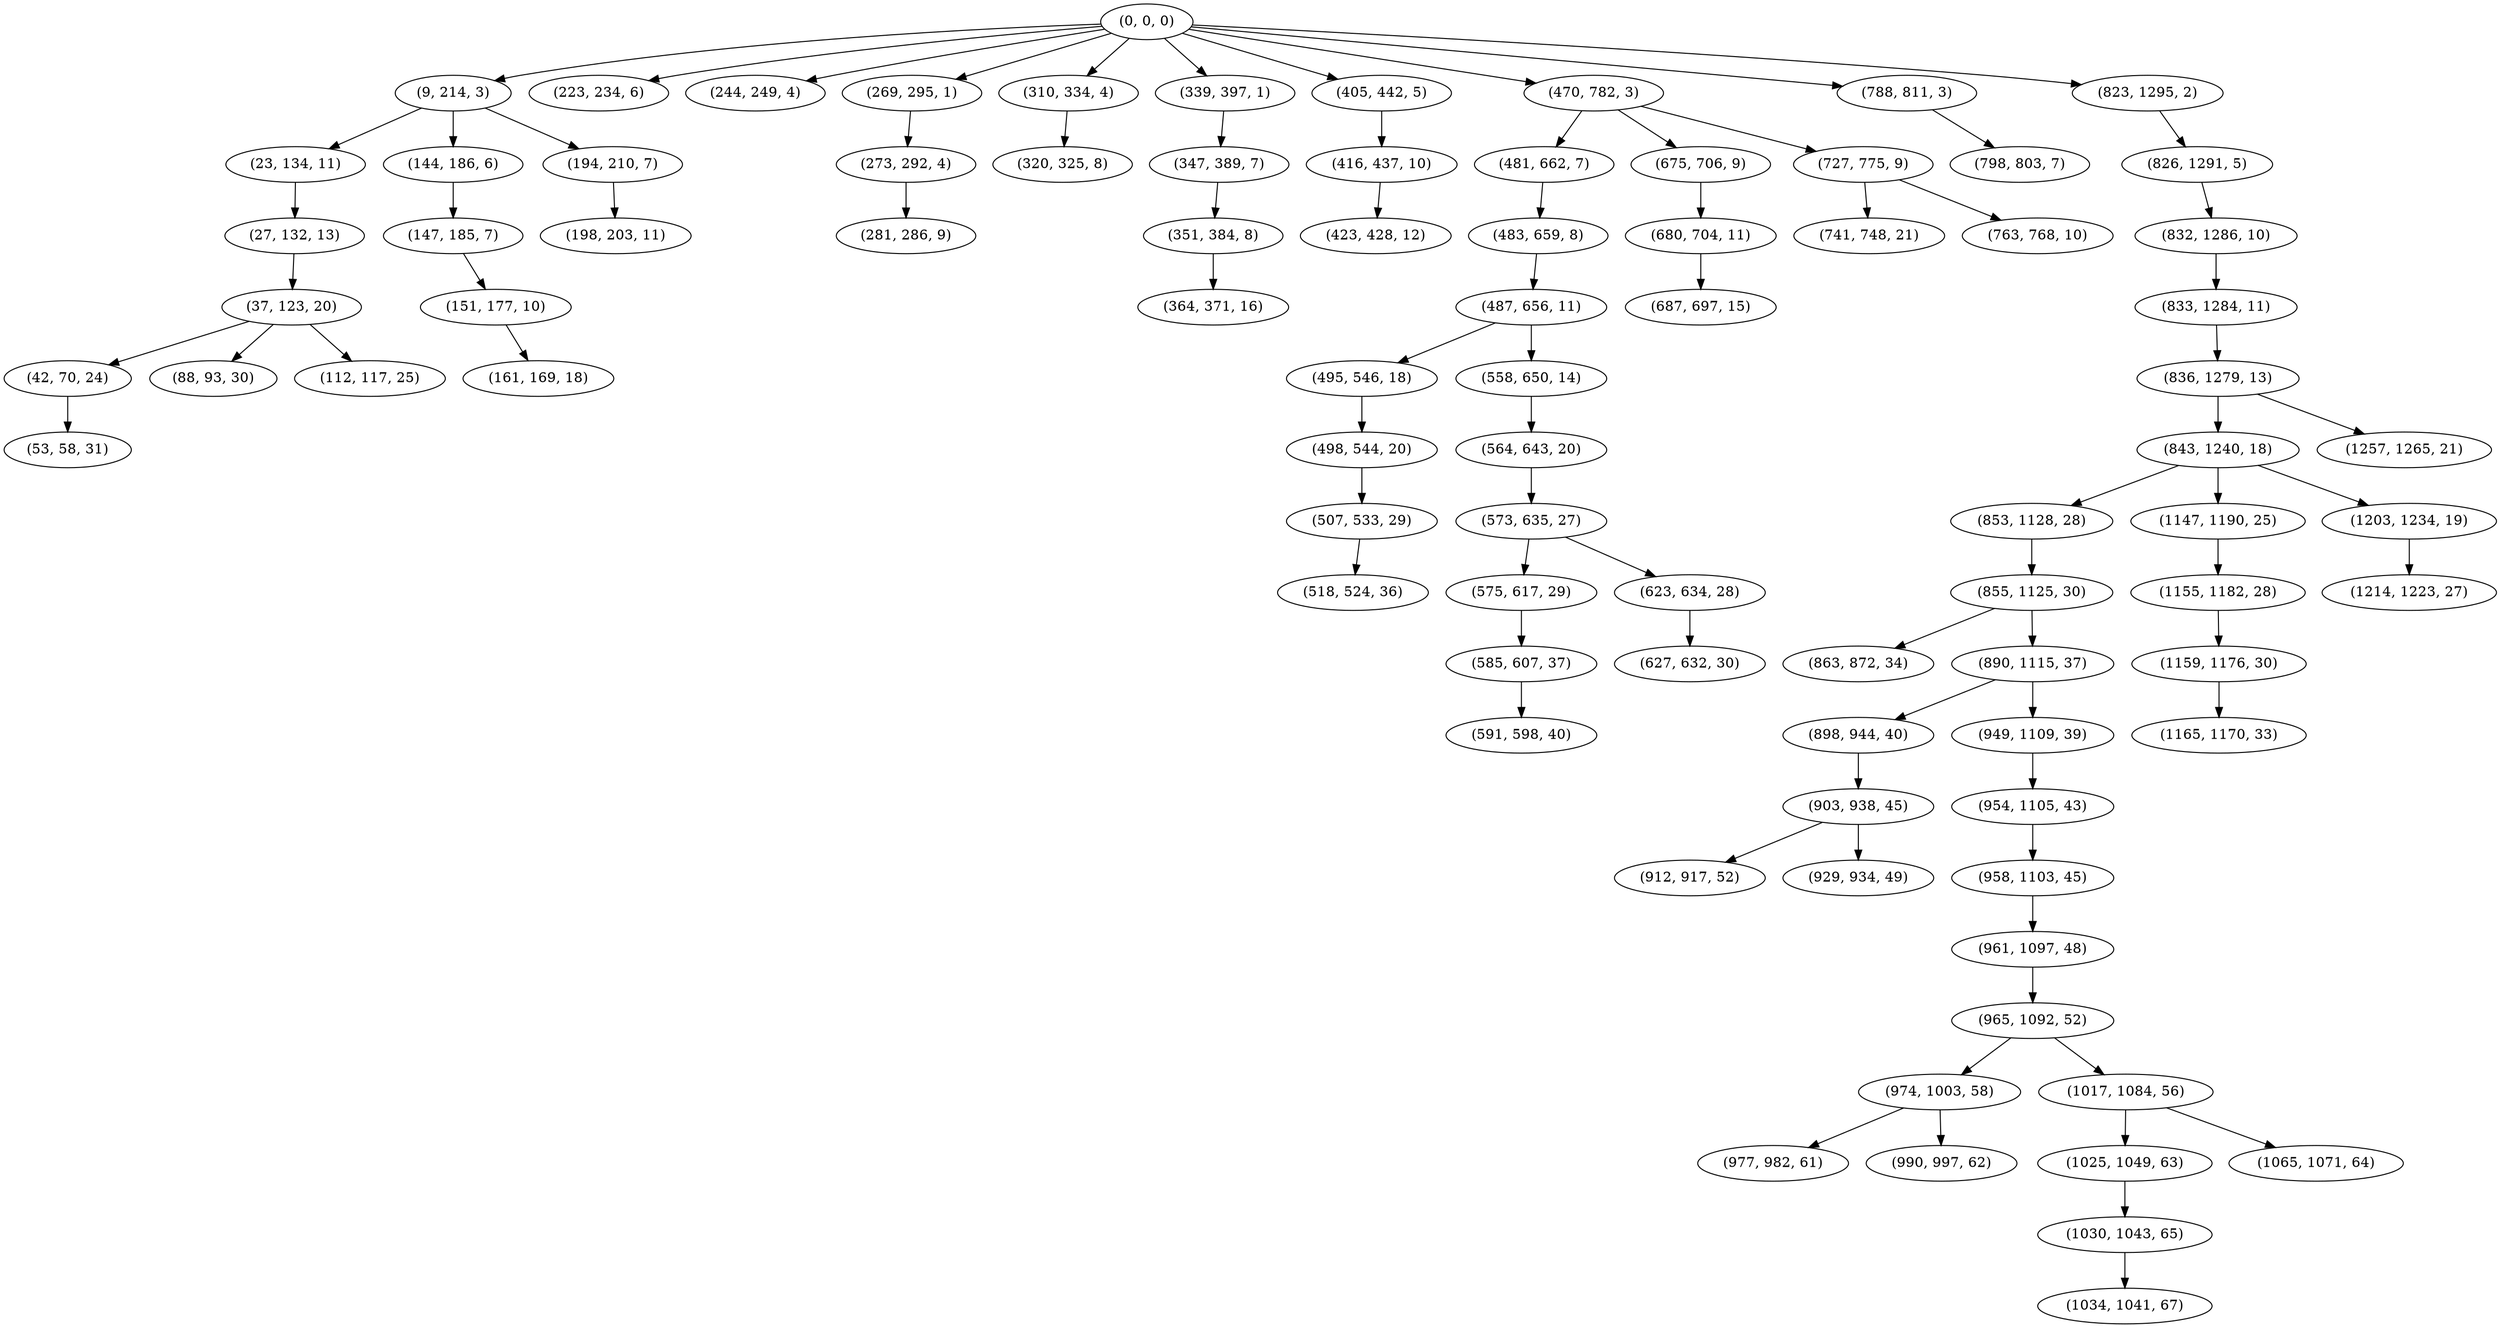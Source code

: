 digraph tree {
    "(0, 0, 0)";
    "(9, 214, 3)";
    "(23, 134, 11)";
    "(27, 132, 13)";
    "(37, 123, 20)";
    "(42, 70, 24)";
    "(53, 58, 31)";
    "(88, 93, 30)";
    "(112, 117, 25)";
    "(144, 186, 6)";
    "(147, 185, 7)";
    "(151, 177, 10)";
    "(161, 169, 18)";
    "(194, 210, 7)";
    "(198, 203, 11)";
    "(223, 234, 6)";
    "(244, 249, 4)";
    "(269, 295, 1)";
    "(273, 292, 4)";
    "(281, 286, 9)";
    "(310, 334, 4)";
    "(320, 325, 8)";
    "(339, 397, 1)";
    "(347, 389, 7)";
    "(351, 384, 8)";
    "(364, 371, 16)";
    "(405, 442, 5)";
    "(416, 437, 10)";
    "(423, 428, 12)";
    "(470, 782, 3)";
    "(481, 662, 7)";
    "(483, 659, 8)";
    "(487, 656, 11)";
    "(495, 546, 18)";
    "(498, 544, 20)";
    "(507, 533, 29)";
    "(518, 524, 36)";
    "(558, 650, 14)";
    "(564, 643, 20)";
    "(573, 635, 27)";
    "(575, 617, 29)";
    "(585, 607, 37)";
    "(591, 598, 40)";
    "(623, 634, 28)";
    "(627, 632, 30)";
    "(675, 706, 9)";
    "(680, 704, 11)";
    "(687, 697, 15)";
    "(727, 775, 9)";
    "(741, 748, 21)";
    "(763, 768, 10)";
    "(788, 811, 3)";
    "(798, 803, 7)";
    "(823, 1295, 2)";
    "(826, 1291, 5)";
    "(832, 1286, 10)";
    "(833, 1284, 11)";
    "(836, 1279, 13)";
    "(843, 1240, 18)";
    "(853, 1128, 28)";
    "(855, 1125, 30)";
    "(863, 872, 34)";
    "(890, 1115, 37)";
    "(898, 944, 40)";
    "(903, 938, 45)";
    "(912, 917, 52)";
    "(929, 934, 49)";
    "(949, 1109, 39)";
    "(954, 1105, 43)";
    "(958, 1103, 45)";
    "(961, 1097, 48)";
    "(965, 1092, 52)";
    "(974, 1003, 58)";
    "(977, 982, 61)";
    "(990, 997, 62)";
    "(1017, 1084, 56)";
    "(1025, 1049, 63)";
    "(1030, 1043, 65)";
    "(1034, 1041, 67)";
    "(1065, 1071, 64)";
    "(1147, 1190, 25)";
    "(1155, 1182, 28)";
    "(1159, 1176, 30)";
    "(1165, 1170, 33)";
    "(1203, 1234, 19)";
    "(1214, 1223, 27)";
    "(1257, 1265, 21)";
    "(0, 0, 0)" -> "(9, 214, 3)";
    "(0, 0, 0)" -> "(223, 234, 6)";
    "(0, 0, 0)" -> "(244, 249, 4)";
    "(0, 0, 0)" -> "(269, 295, 1)";
    "(0, 0, 0)" -> "(310, 334, 4)";
    "(0, 0, 0)" -> "(339, 397, 1)";
    "(0, 0, 0)" -> "(405, 442, 5)";
    "(0, 0, 0)" -> "(470, 782, 3)";
    "(0, 0, 0)" -> "(788, 811, 3)";
    "(0, 0, 0)" -> "(823, 1295, 2)";
    "(9, 214, 3)" -> "(23, 134, 11)";
    "(9, 214, 3)" -> "(144, 186, 6)";
    "(9, 214, 3)" -> "(194, 210, 7)";
    "(23, 134, 11)" -> "(27, 132, 13)";
    "(27, 132, 13)" -> "(37, 123, 20)";
    "(37, 123, 20)" -> "(42, 70, 24)";
    "(37, 123, 20)" -> "(88, 93, 30)";
    "(37, 123, 20)" -> "(112, 117, 25)";
    "(42, 70, 24)" -> "(53, 58, 31)";
    "(144, 186, 6)" -> "(147, 185, 7)";
    "(147, 185, 7)" -> "(151, 177, 10)";
    "(151, 177, 10)" -> "(161, 169, 18)";
    "(194, 210, 7)" -> "(198, 203, 11)";
    "(269, 295, 1)" -> "(273, 292, 4)";
    "(273, 292, 4)" -> "(281, 286, 9)";
    "(310, 334, 4)" -> "(320, 325, 8)";
    "(339, 397, 1)" -> "(347, 389, 7)";
    "(347, 389, 7)" -> "(351, 384, 8)";
    "(351, 384, 8)" -> "(364, 371, 16)";
    "(405, 442, 5)" -> "(416, 437, 10)";
    "(416, 437, 10)" -> "(423, 428, 12)";
    "(470, 782, 3)" -> "(481, 662, 7)";
    "(470, 782, 3)" -> "(675, 706, 9)";
    "(470, 782, 3)" -> "(727, 775, 9)";
    "(481, 662, 7)" -> "(483, 659, 8)";
    "(483, 659, 8)" -> "(487, 656, 11)";
    "(487, 656, 11)" -> "(495, 546, 18)";
    "(487, 656, 11)" -> "(558, 650, 14)";
    "(495, 546, 18)" -> "(498, 544, 20)";
    "(498, 544, 20)" -> "(507, 533, 29)";
    "(507, 533, 29)" -> "(518, 524, 36)";
    "(558, 650, 14)" -> "(564, 643, 20)";
    "(564, 643, 20)" -> "(573, 635, 27)";
    "(573, 635, 27)" -> "(575, 617, 29)";
    "(573, 635, 27)" -> "(623, 634, 28)";
    "(575, 617, 29)" -> "(585, 607, 37)";
    "(585, 607, 37)" -> "(591, 598, 40)";
    "(623, 634, 28)" -> "(627, 632, 30)";
    "(675, 706, 9)" -> "(680, 704, 11)";
    "(680, 704, 11)" -> "(687, 697, 15)";
    "(727, 775, 9)" -> "(741, 748, 21)";
    "(727, 775, 9)" -> "(763, 768, 10)";
    "(788, 811, 3)" -> "(798, 803, 7)";
    "(823, 1295, 2)" -> "(826, 1291, 5)";
    "(826, 1291, 5)" -> "(832, 1286, 10)";
    "(832, 1286, 10)" -> "(833, 1284, 11)";
    "(833, 1284, 11)" -> "(836, 1279, 13)";
    "(836, 1279, 13)" -> "(843, 1240, 18)";
    "(836, 1279, 13)" -> "(1257, 1265, 21)";
    "(843, 1240, 18)" -> "(853, 1128, 28)";
    "(843, 1240, 18)" -> "(1147, 1190, 25)";
    "(843, 1240, 18)" -> "(1203, 1234, 19)";
    "(853, 1128, 28)" -> "(855, 1125, 30)";
    "(855, 1125, 30)" -> "(863, 872, 34)";
    "(855, 1125, 30)" -> "(890, 1115, 37)";
    "(890, 1115, 37)" -> "(898, 944, 40)";
    "(890, 1115, 37)" -> "(949, 1109, 39)";
    "(898, 944, 40)" -> "(903, 938, 45)";
    "(903, 938, 45)" -> "(912, 917, 52)";
    "(903, 938, 45)" -> "(929, 934, 49)";
    "(949, 1109, 39)" -> "(954, 1105, 43)";
    "(954, 1105, 43)" -> "(958, 1103, 45)";
    "(958, 1103, 45)" -> "(961, 1097, 48)";
    "(961, 1097, 48)" -> "(965, 1092, 52)";
    "(965, 1092, 52)" -> "(974, 1003, 58)";
    "(965, 1092, 52)" -> "(1017, 1084, 56)";
    "(974, 1003, 58)" -> "(977, 982, 61)";
    "(974, 1003, 58)" -> "(990, 997, 62)";
    "(1017, 1084, 56)" -> "(1025, 1049, 63)";
    "(1017, 1084, 56)" -> "(1065, 1071, 64)";
    "(1025, 1049, 63)" -> "(1030, 1043, 65)";
    "(1030, 1043, 65)" -> "(1034, 1041, 67)";
    "(1147, 1190, 25)" -> "(1155, 1182, 28)";
    "(1155, 1182, 28)" -> "(1159, 1176, 30)";
    "(1159, 1176, 30)" -> "(1165, 1170, 33)";
    "(1203, 1234, 19)" -> "(1214, 1223, 27)";
}
